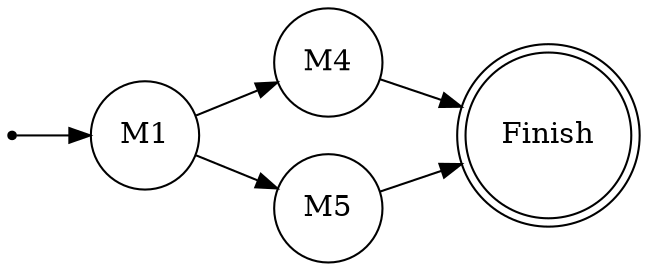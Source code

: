 digraph finite_state_machine {
rankdir=LR;
size="30,30"
node [shape = doublecircle]; Finish_2;
node [shape = point ]; Start_1
node [shape = circle];
Start_1 [label="Start"];
Finish_2 [label="Finish"];
M1_2 [label="M1"];
M4_5 [label="M4"];
M5_6 [label="M5"];
Start_1->M1_2;
M1_2->M4_5;
M1_2->M5_6;
M4_5->Finish_2;
M5_6->Finish_2;
}
